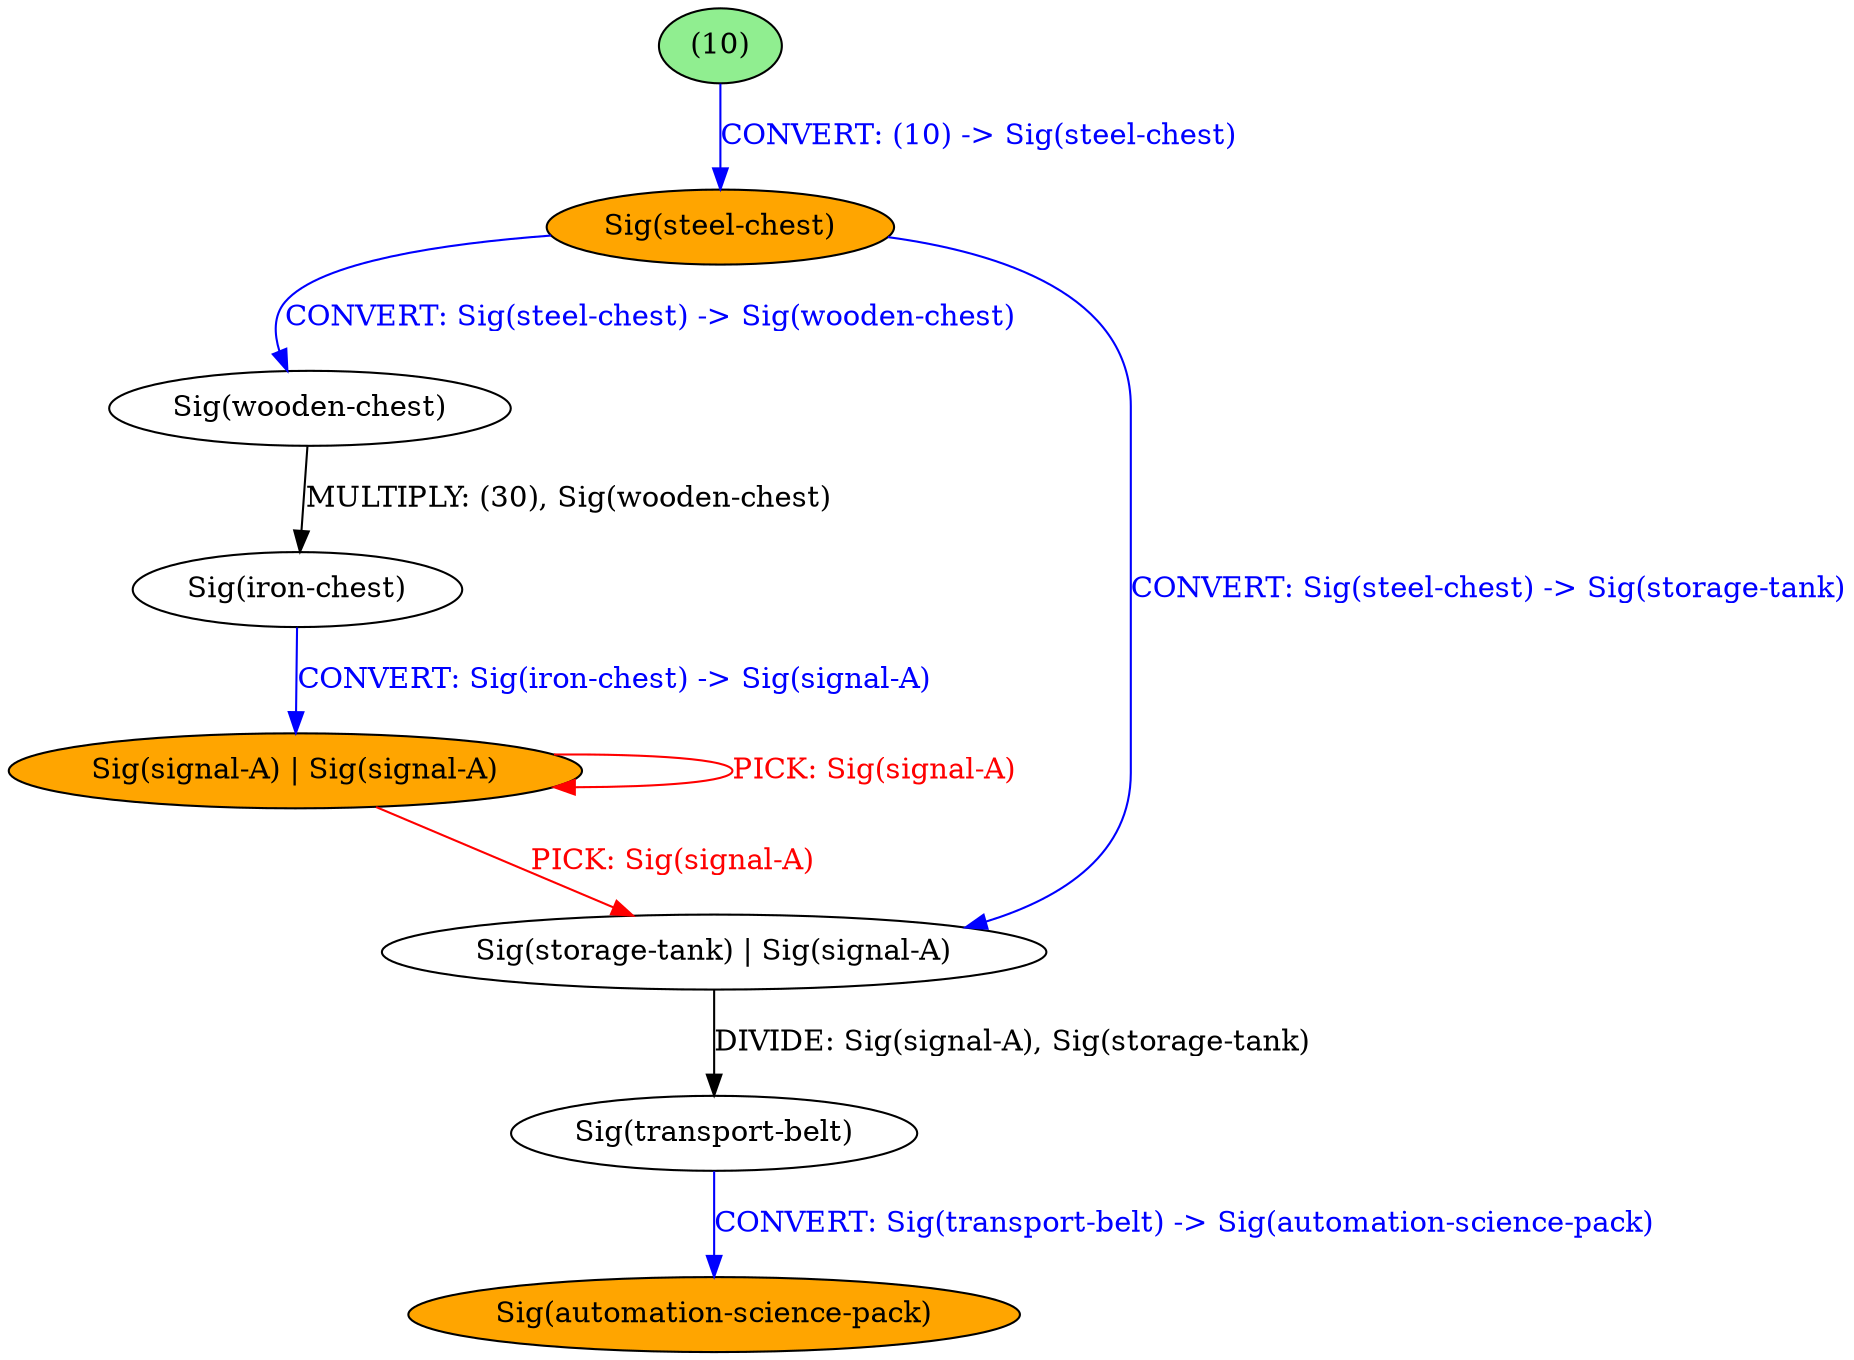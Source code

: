 strict digraph {
	nodesep=1
	5	[style=filled fillcolor=white label="Sig(wooden-chest)"]
	6	[style=filled fillcolor=white label="Sig(iron-chest)"]
	1	[style=filled fillcolor=orange label="Sig(steel-chest)"]
	0	[style=filled fillcolor=lightgreen label="(10)"]
	2	[style=filled fillcolor=orange label="Sig(signal-A) | Sig(signal-A)"]
	9	[style=filled fillcolor=white label="Sig(storage-tank) | Sig(signal-A)"]
	11	[style=filled fillcolor=orange label="Sig(automation-science-pack)"]
	10	[style=filled fillcolor=white label="Sig(transport-belt)"]
	5 -> 6	[label="MULTIPLY: (30), Sig(wooden-chest)" color=black fontcolor=black]
	6 -> 2	[label="CONVERT: Sig(iron-chest) -> Sig(signal-A)" color=blue fontcolor=blue]
	1 -> 5	[label="CONVERT: Sig(steel-chest) -> Sig(wooden-chest)" color=blue fontcolor=blue]
	1 -> 9	[label="CONVERT: Sig(steel-chest) -> Sig(storage-tank)" color=blue fontcolor=blue]
	0 -> 1	[label="CONVERT: (10) -> Sig(steel-chest)" color=blue fontcolor=blue]
	2 -> 2	[label="PICK: Sig(signal-A)" color=red fontcolor=red]
	2 -> 9	[label="PICK: Sig(signal-A)" color=red fontcolor=red]
	9 -> 10	[label="DIVIDE: Sig(signal-A), Sig(storage-tank)" color=black fontcolor=black]
	10 -> 11	[label="CONVERT: Sig(transport-belt) -> Sig(automation-science-pack)" color=blue fontcolor=blue]
}

